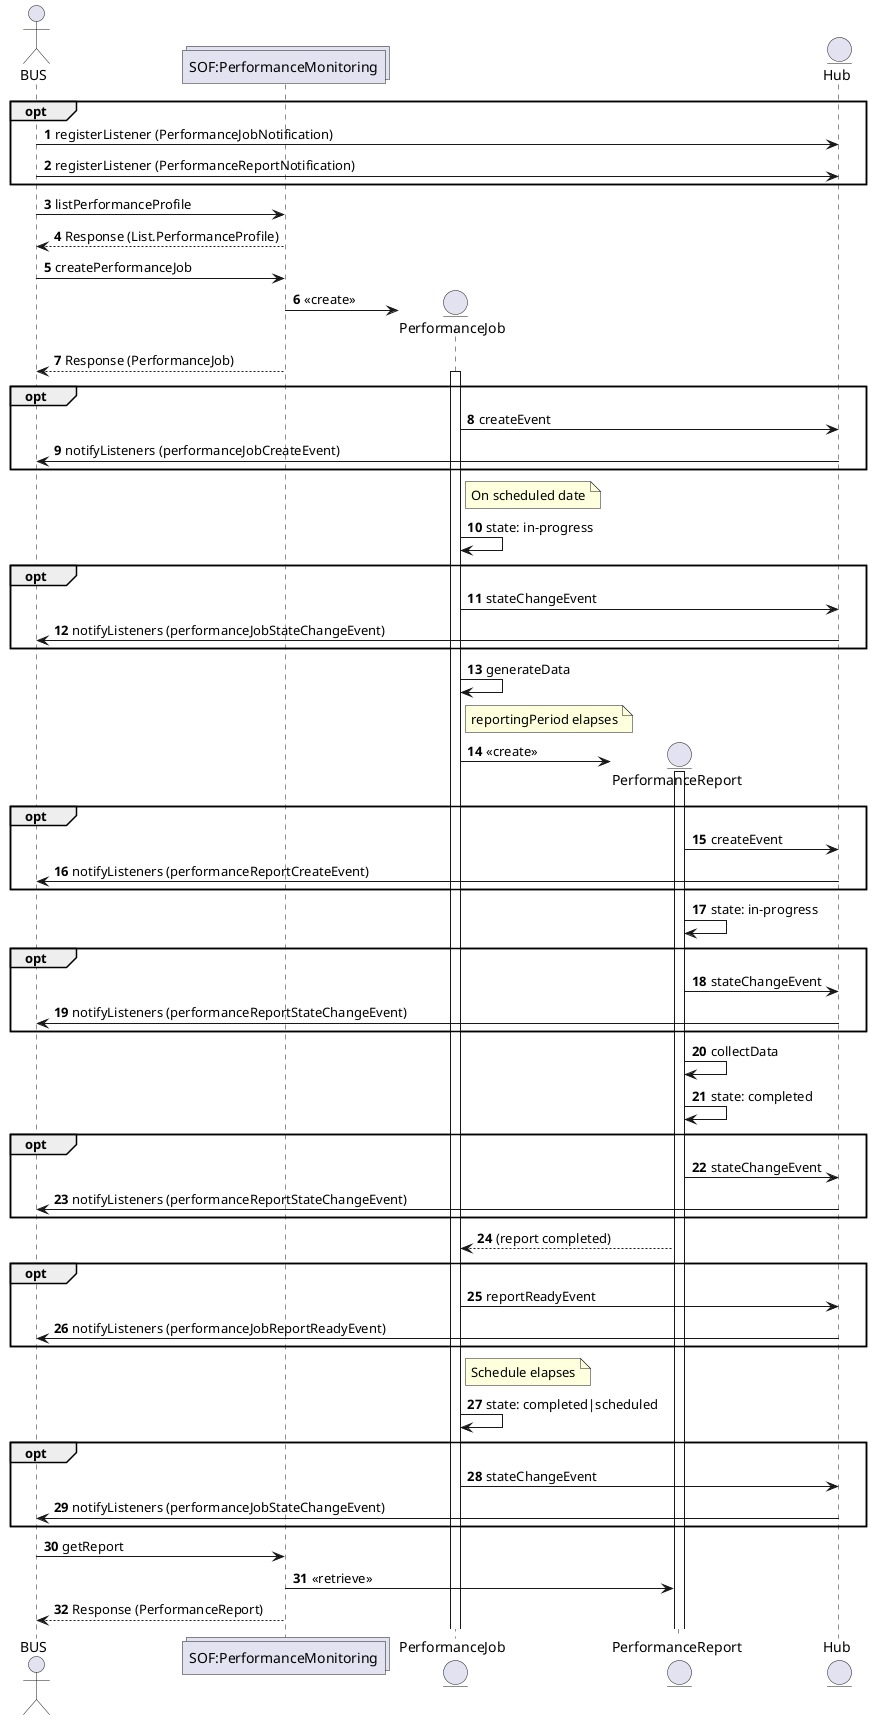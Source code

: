 @startuml pmProvisioningOutsideServiceOrder
autonumber

actor BUS as B
collections "SOF:PerformanceMonitoring" as PM

entity Hub 

opt
B -> Hub: registerListener (PerformanceJobNotification)
B -> Hub: registerListener (PerformanceReportNotification)
end

B -> PM: listPerformanceProfile
PM --> B: Response (List.PerformanceProfile)

B -> PM: createPerformanceJob

create entity PerformanceJob as PJ
PM -> PJ: <<create>>

PM --> B: Response (PerformanceJob)

activate PJ

opt
PJ -> Hub: createEvent
Hub -> B: notifyListeners (performanceJobCreateEvent)
end

note right of PJ: On scheduled date
PJ -> PJ: state: in-progress

opt
PJ -> Hub: stateChangeEvent
Hub -> B: notifyListeners (performanceJobStateChangeEvent)
end

PJ -> PJ: generateData

note right of PJ: reportingPeriod elapses

create entity PerformanceReport as PR
PJ -> PR: <<create>>

activate PR

opt
PR -> Hub: createEvent
Hub -> B: notifyListeners (performanceReportCreateEvent)
end

PR -> PR: state: in-progress

opt
PR -> Hub: stateChangeEvent
Hub -> B: notifyListeners (performanceReportStateChangeEvent)
end

PR -> PR: collectData

PR -> PR: state: completed

opt
PR -> Hub: stateChangeEvent
Hub -> B: notifyListeners (performanceReportStateChangeEvent)
end

PR --> PJ: (report completed)

opt
PJ -> Hub: reportReadyEvent
Hub -> B: notifyListeners (performanceJobReportReadyEvent)
end

note right of PJ: Schedule elapses

PJ -> PJ: state: completed|scheduled

opt
PJ -> Hub: stateChangeEvent
Hub -> B: notifyListeners (performanceJobStateChangeEvent)
end

B -> PM: getReport
PM -> PR: <<retrieve>>
PM --> B: Response (PerformanceReport)

entity Hub

@enduml